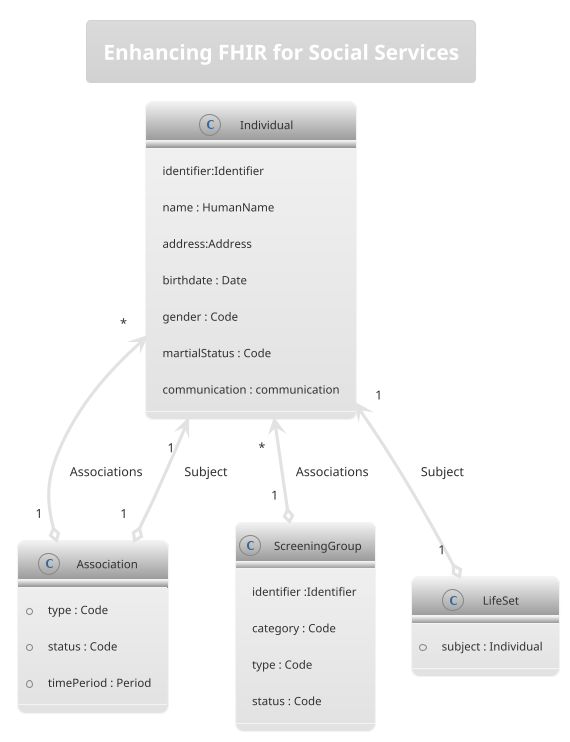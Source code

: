 @startuml


scale 320 width
scale 320 height

!theme toy

skinparam headerFontSize 20
header "Figure 1"
@startuml
!theme lightgray

title Enhancing FHIR for Social Services

class Individual {
identifier:Identifier
name : HumanName
address:Address
birthdate : Date
gender : Code
martialStatus : Code
communication : communication
}

class Association {
+ type : Code
+ status : Code
+ timePeriod : Period
}

ScreeningGroup : identifier :Identifier
ScreeningGroup : category : Code
ScreeningGroup : type : Code
ScreeningGroup : status : Code

class ScreeningGroup {

}

class LifeSet {
+ subject : Individual
}

Individual "*" <--o "1" Association : Associations

Individual "1" <--o "1" Association : Subject

Individual "1" <--o "1" LifeSet : Subject

Individual "*" <--o "1" ScreeningGroup : Associations

   

 

   
 
@enduml